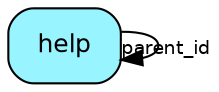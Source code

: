 digraph help  {
node [shape = box style="rounded, filled" fontname = "Helvetica" fontsize = "12" ]
edge [fontname = "Helvetica" fontsize = "9"]

help[fillcolor = "cadetblue1"]
help -> help [headlabel = "parent_id"]
}
